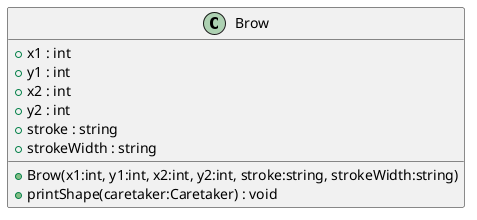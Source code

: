 @startuml
class Brow {
    + x1 : int
    + y1 : int
    + x2 : int
    + y2 : int
    + stroke : string
    + strokeWidth : string
    + Brow(x1:int, y1:int, x2:int, y2:int, stroke:string, strokeWidth:string)
    + printShape(caretaker:Caretaker) : void
}
@enduml
